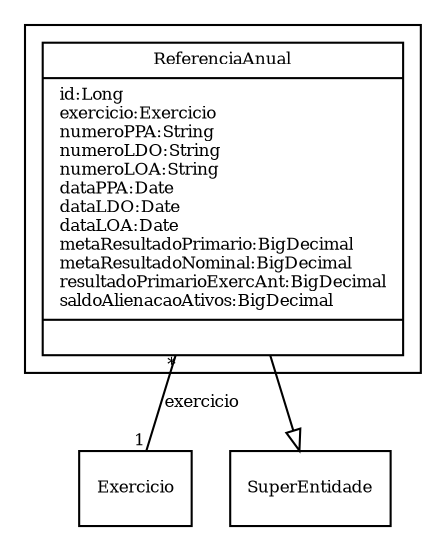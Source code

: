 digraph G{
fontname = "Times-Roman"
fontsize = 8

node [
        fontname = "Times-Roman"
        fontsize = 8
        shape = "record"
]

edge [
        fontname = "Times-Roman"
        fontsize = 8
]

subgraph clusterREFERENCIA_ANUAL
{
ReferenciaAnual [label = "{ReferenciaAnual|id:Long\lexercicio:Exercicio\lnumeroPPA:String\lnumeroLDO:String\lnumeroLOA:String\ldataPPA:Date\ldataLDO:Date\ldataLOA:Date\lmetaResultadoPrimario:BigDecimal\lmetaResultadoNominal:BigDecimal\lresultadoPrimarioExercAnt:BigDecimal\lsaldoAlienacaoAtivos:BigDecimal\l|\l}"]
}
edge [arrowhead = "none" headlabel = "1" taillabel = "*"] ReferenciaAnual -> Exercicio [label = "exercicio"]
edge [ arrowhead = "empty" headlabel = "" taillabel = ""] ReferenciaAnual -> SuperEntidade
}
